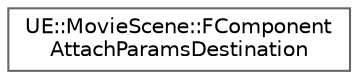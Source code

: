 digraph "Graphical Class Hierarchy"
{
 // INTERACTIVE_SVG=YES
 // LATEX_PDF_SIZE
  bgcolor="transparent";
  edge [fontname=Helvetica,fontsize=10,labelfontname=Helvetica,labelfontsize=10];
  node [fontname=Helvetica,fontsize=10,shape=box,height=0.2,width=0.4];
  rankdir="LR";
  Node0 [id="Node000000",label="UE::MovieScene::FComponent\lAttachParamsDestination",height=0.2,width=0.4,color="grey40", fillcolor="white", style="filled",URL="$d5/dac/structUE_1_1MovieScene_1_1FComponentAttachParamsDestination.html",tooltip=" "];
}
